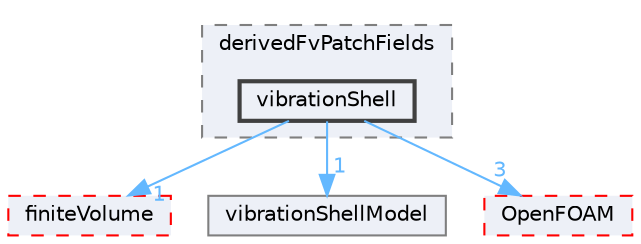 digraph "src/regionFaModels/derivedFvPatchFields/vibrationShell"
{
 // LATEX_PDF_SIZE
  bgcolor="transparent";
  edge [fontname=Helvetica,fontsize=10,labelfontname=Helvetica,labelfontsize=10];
  node [fontname=Helvetica,fontsize=10,shape=box,height=0.2,width=0.4];
  compound=true
  subgraph clusterdir_443f6e2402f00d7ee5054b8d9088549a {
    graph [ bgcolor="#edf0f7", pencolor="grey50", label="derivedFvPatchFields", fontname=Helvetica,fontsize=10 style="filled,dashed", URL="dir_443f6e2402f00d7ee5054b8d9088549a.html",tooltip=""]
  dir_309b26186fde8381d686afeab4ea6714 [label="vibrationShell", fillcolor="#edf0f7", color="grey25", style="filled,bold", URL="dir_309b26186fde8381d686afeab4ea6714.html",tooltip=""];
  }
  dir_9bd15774b555cf7259a6fa18f99fe99b [label="finiteVolume", fillcolor="#edf0f7", color="red", style="filled,dashed", URL="dir_9bd15774b555cf7259a6fa18f99fe99b.html",tooltip=""];
  dir_faaa042cf41378294583cc3f5d41ae1c [label="vibrationShellModel", fillcolor="#edf0f7", color="grey50", style="filled", URL="dir_faaa042cf41378294583cc3f5d41ae1c.html",tooltip=""];
  dir_c5473ff19b20e6ec4dfe5c310b3778a8 [label="OpenFOAM", fillcolor="#edf0f7", color="red", style="filled,dashed", URL="dir_c5473ff19b20e6ec4dfe5c310b3778a8.html",tooltip=""];
  dir_309b26186fde8381d686afeab4ea6714->dir_9bd15774b555cf7259a6fa18f99fe99b [headlabel="1", labeldistance=1.5 headhref="dir_004272_001387.html" href="dir_004272_001387.html" color="steelblue1" fontcolor="steelblue1"];
  dir_309b26186fde8381d686afeab4ea6714->dir_c5473ff19b20e6ec4dfe5c310b3778a8 [headlabel="3", labeldistance=1.5 headhref="dir_004272_002695.html" href="dir_004272_002695.html" color="steelblue1" fontcolor="steelblue1"];
  dir_309b26186fde8381d686afeab4ea6714->dir_faaa042cf41378294583cc3f5d41ae1c [headlabel="1", labeldistance=1.5 headhref="dir_004272_004273.html" href="dir_004272_004273.html" color="steelblue1" fontcolor="steelblue1"];
}
